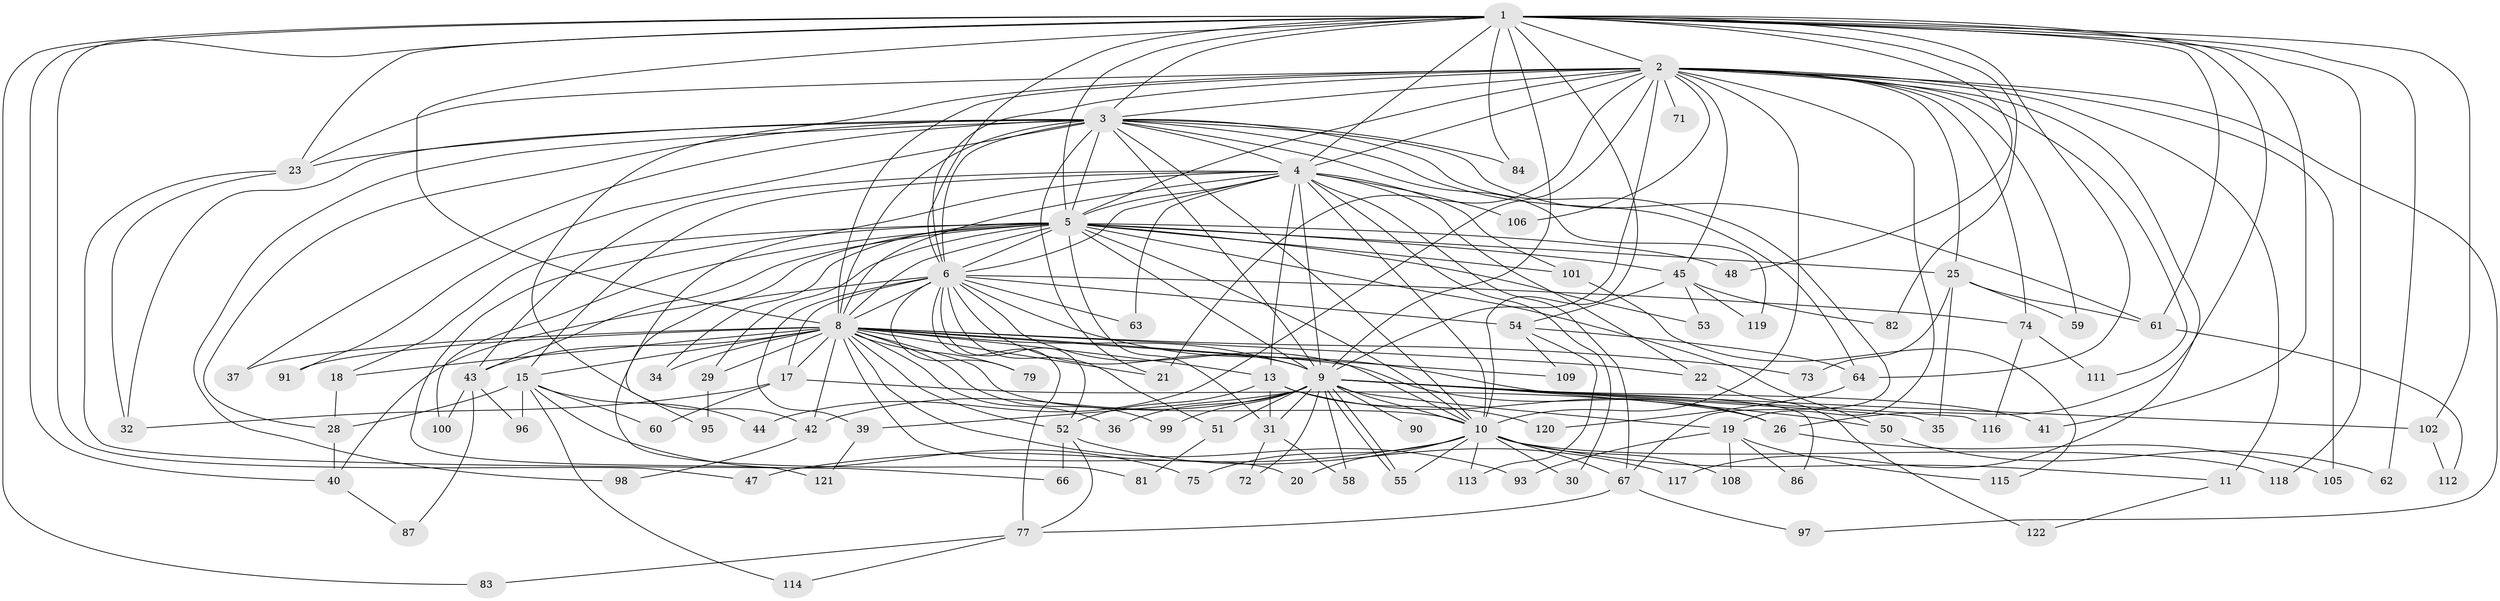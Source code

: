 // original degree distribution, {25: 0.01639344262295082, 20: 0.01639344262295082, 22: 0.00819672131147541, 19: 0.00819672131147541, 18: 0.00819672131147541, 32: 0.00819672131147541, 24: 0.00819672131147541, 14: 0.00819672131147541, 4: 0.07377049180327869, 5: 0.05737704918032787, 8: 0.00819672131147541, 9: 0.00819672131147541, 6: 0.03278688524590164, 3: 0.18032786885245902, 2: 0.5491803278688525, 7: 0.00819672131147541}
// Generated by graph-tools (version 1.1) at 2025/11/02/27/25 16:11:00]
// undirected, 94 vertices, 220 edges
graph export_dot {
graph [start="1"]
  node [color=gray90,style=filled];
  1 [super="+76"];
  2 [super="+7"];
  3 [super="+110"];
  4 [super="+92"];
  5 [super="+24"];
  6 [super="+27"];
  8 [super="+12"];
  9 [super="+16"];
  10 [super="+14"];
  11 [super="+94"];
  13 [super="+33"];
  15 [super="+104"];
  17 [super="+88"];
  18;
  19;
  20;
  21;
  22;
  23 [super="+78"];
  25 [super="+46"];
  26 [super="+38"];
  28 [super="+49"];
  29;
  30 [super="+69"];
  31 [super="+103"];
  32;
  34;
  35;
  36;
  37;
  39;
  40 [super="+70"];
  41;
  42 [super="+56"];
  43 [super="+65"];
  44;
  45;
  47;
  48;
  50;
  51;
  52 [super="+57"];
  53;
  54;
  55 [super="+68"];
  58;
  59;
  60;
  61 [super="+89"];
  62;
  63;
  64 [super="+85"];
  66;
  67 [super="+107"];
  71;
  72;
  73;
  74;
  75;
  77 [super="+80"];
  79;
  81;
  82;
  83;
  84;
  86;
  87;
  90;
  91;
  93;
  95;
  96;
  97;
  98;
  99;
  100;
  101;
  102;
  105;
  106;
  108;
  109;
  111;
  112;
  113;
  114;
  115;
  116;
  117;
  118;
  119;
  120;
  121;
  122;
  1 -- 2 [weight=2];
  1 -- 3;
  1 -- 4;
  1 -- 5;
  1 -- 6;
  1 -- 8;
  1 -- 9 [weight=2];
  1 -- 10;
  1 -- 23;
  1 -- 26;
  1 -- 40 [weight=2];
  1 -- 41;
  1 -- 47;
  1 -- 48;
  1 -- 61;
  1 -- 62;
  1 -- 64;
  1 -- 82;
  1 -- 83;
  1 -- 84;
  1 -- 102;
  1 -- 118;
  2 -- 3 [weight=2];
  2 -- 4 [weight=2];
  2 -- 5 [weight=2];
  2 -- 6 [weight=2];
  2 -- 8 [weight=2];
  2 -- 9 [weight=2];
  2 -- 10 [weight=2];
  2 -- 11 [weight=3];
  2 -- 19;
  2 -- 42;
  2 -- 44;
  2 -- 59;
  2 -- 71 [weight=2];
  2 -- 97;
  2 -- 106;
  2 -- 111;
  2 -- 74;
  2 -- 21;
  2 -- 25 [weight=2];
  2 -- 105;
  2 -- 45;
  2 -- 117;
  2 -- 23;
  3 -- 4;
  3 -- 5;
  3 -- 6 [weight=2];
  3 -- 8;
  3 -- 9;
  3 -- 10;
  3 -- 23;
  3 -- 28;
  3 -- 32;
  3 -- 37;
  3 -- 61;
  3 -- 64;
  3 -- 67;
  3 -- 84;
  3 -- 91;
  3 -- 98;
  3 -- 119;
  3 -- 21;
  4 -- 5;
  4 -- 6;
  4 -- 8 [weight=2];
  4 -- 9;
  4 -- 10;
  4 -- 13;
  4 -- 15;
  4 -- 22;
  4 -- 63;
  4 -- 67;
  4 -- 101;
  4 -- 106;
  4 -- 43;
  4 -- 30;
  4 -- 95;
  5 -- 6;
  5 -- 8;
  5 -- 9;
  5 -- 10;
  5 -- 18;
  5 -- 25;
  5 -- 29;
  5 -- 31;
  5 -- 34;
  5 -- 43;
  5 -- 45;
  5 -- 48;
  5 -- 50;
  5 -- 53;
  5 -- 81;
  5 -- 100;
  5 -- 101;
  5 -- 121;
  6 -- 8;
  6 -- 9;
  6 -- 10;
  6 -- 17;
  6 -- 39;
  6 -- 51;
  6 -- 52;
  6 -- 54;
  6 -- 63;
  6 -- 74;
  6 -- 77;
  6 -- 79;
  6 -- 86;
  6 -- 40;
  8 -- 9;
  8 -- 10;
  8 -- 13;
  8 -- 15 [weight=2];
  8 -- 17;
  8 -- 18;
  8 -- 20;
  8 -- 21;
  8 -- 22;
  8 -- 26;
  8 -- 34;
  8 -- 36;
  8 -- 37;
  8 -- 42;
  8 -- 43;
  8 -- 73;
  8 -- 79;
  8 -- 93;
  8 -- 99;
  8 -- 109;
  8 -- 91;
  8 -- 29;
  8 -- 52;
  9 -- 10;
  9 -- 19;
  9 -- 31;
  9 -- 36;
  9 -- 39;
  9 -- 41;
  9 -- 50;
  9 -- 51;
  9 -- 55;
  9 -- 55;
  9 -- 72;
  9 -- 90 [weight=2];
  9 -- 99;
  9 -- 102;
  9 -- 116;
  9 -- 35;
  9 -- 58;
  9 -- 42;
  10 -- 30 [weight=2];
  10 -- 47;
  10 -- 113;
  10 -- 67;
  10 -- 11;
  10 -- 75;
  10 -- 108;
  10 -- 20;
  10 -- 118;
  10 -- 55;
  11 -- 122;
  13 -- 52;
  13 -- 120;
  13 -- 26;
  13 -- 31;
  15 -- 44;
  15 -- 60;
  15 -- 75;
  15 -- 96;
  15 -- 114;
  15 -- 28;
  17 -- 60;
  17 -- 32;
  17 -- 26;
  18 -- 28;
  19 -- 86;
  19 -- 93;
  19 -- 108;
  19 -- 115;
  22 -- 122;
  23 -- 32;
  23 -- 66;
  25 -- 35;
  25 -- 59;
  25 -- 73;
  25 -- 61;
  26 -- 105;
  28 -- 40;
  29 -- 95;
  31 -- 58;
  31 -- 72;
  39 -- 121;
  40 -- 87;
  42 -- 98;
  43 -- 87;
  43 -- 96;
  43 -- 100;
  45 -- 53;
  45 -- 54;
  45 -- 82;
  45 -- 119;
  50 -- 62;
  51 -- 81;
  52 -- 77;
  52 -- 66;
  52 -- 117;
  54 -- 109;
  54 -- 113;
  54 -- 64;
  61 -- 112;
  64 -- 120;
  67 -- 97;
  67 -- 77;
  74 -- 111;
  74 -- 116;
  77 -- 83;
  77 -- 114;
  101 -- 115;
  102 -- 112;
}
